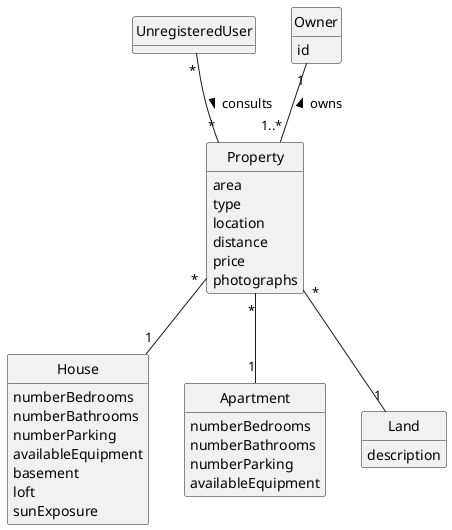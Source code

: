 @startuml
skinparam monochrome true
skinparam packageStyle rectangle
skinparam shadowing false

'left to right direction

skinparam classAttributeIconSize 0

hide circle
hide methods


class Property {
    area
    type
    location
    distance
    price
    photographs
}

class UnregisteredUser

class Owner {
    id
}

class House{
    numberBedrooms
    numberBathrooms
    numberParking
    availableEquipment
    basement
    loft
    sunExposure
}

class Apartment{
    numberBedrooms
    numberBathrooms
    numberParking
    availableEquipment
}

class Land{
    description
}



UnregisteredUser "*" -- "*" Property: consults >
Owner "1"--"1..*" Property: owns <
Property "*" -- "1" Land
Property "*" -- "1" Apartment
Property "*" -- "1" House

@enduml